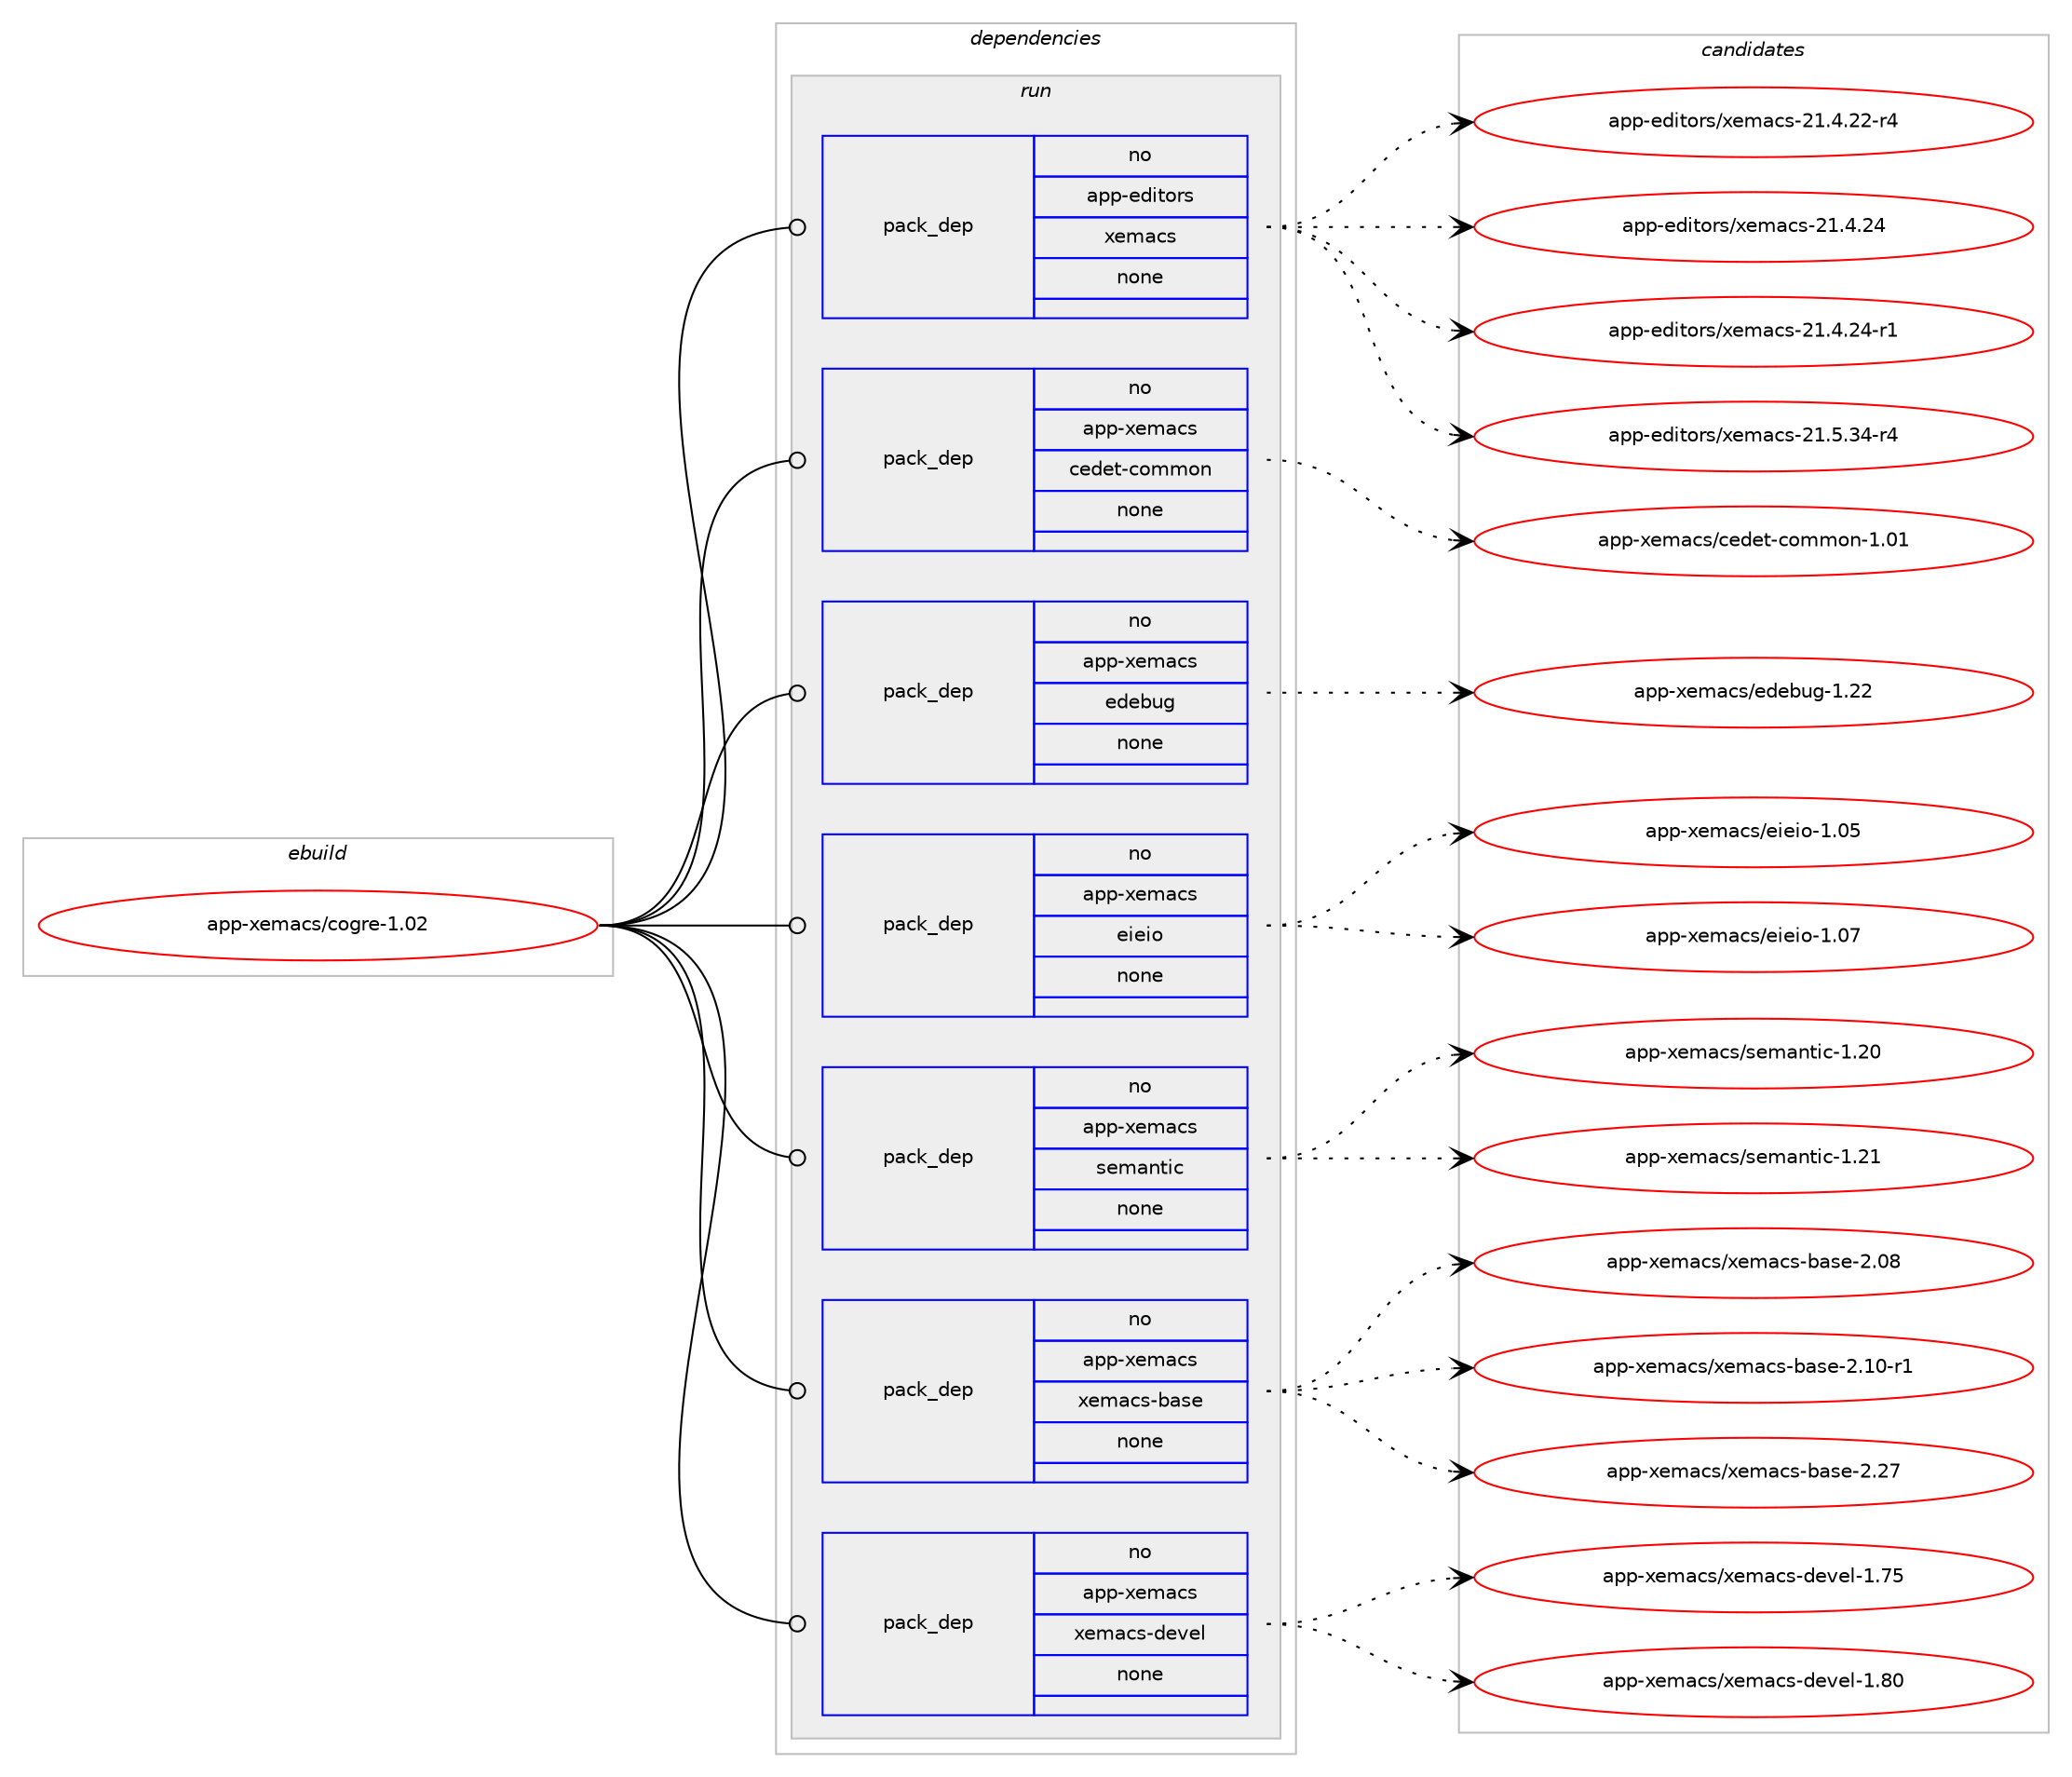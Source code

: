digraph prolog {

# *************
# Graph options
# *************

newrank=true;
concentrate=true;
compound=true;
graph [rankdir=LR,fontname=Helvetica,fontsize=10,ranksep=1.5];#, ranksep=2.5, nodesep=0.2];
edge  [arrowhead=vee];
node  [fontname=Helvetica,fontsize=10];

# **********
# The ebuild
# **********

subgraph cluster_leftcol {
color=gray;
rank=same;
label=<<i>ebuild</i>>;
id [label="app-xemacs/cogre-1.02", color=red, width=4, href="../app-xemacs/cogre-1.02.svg"];
}

# ****************
# The dependencies
# ****************

subgraph cluster_midcol {
color=gray;
label=<<i>dependencies</i>>;
subgraph cluster_compile {
fillcolor="#eeeeee";
style=filled;
label=<<i>compile</i>>;
}
subgraph cluster_compileandrun {
fillcolor="#eeeeee";
style=filled;
label=<<i>compile and run</i>>;
}
subgraph cluster_run {
fillcolor="#eeeeee";
style=filled;
label=<<i>run</i>>;
subgraph pack46736 {
dependency63906 [label=<<TABLE BORDER="0" CELLBORDER="1" CELLSPACING="0" CELLPADDING="4" WIDTH="220"><TR><TD ROWSPAN="6" CELLPADDING="30">pack_dep</TD></TR><TR><TD WIDTH="110">no</TD></TR><TR><TD>app-editors</TD></TR><TR><TD>xemacs</TD></TR><TR><TD>none</TD></TR><TR><TD></TD></TR></TABLE>>, shape=none, color=blue];
}
id:e -> dependency63906:w [weight=20,style="solid",arrowhead="odot"];
subgraph pack46737 {
dependency63907 [label=<<TABLE BORDER="0" CELLBORDER="1" CELLSPACING="0" CELLPADDING="4" WIDTH="220"><TR><TD ROWSPAN="6" CELLPADDING="30">pack_dep</TD></TR><TR><TD WIDTH="110">no</TD></TR><TR><TD>app-xemacs</TD></TR><TR><TD>cedet-common</TD></TR><TR><TD>none</TD></TR><TR><TD></TD></TR></TABLE>>, shape=none, color=blue];
}
id:e -> dependency63907:w [weight=20,style="solid",arrowhead="odot"];
subgraph pack46738 {
dependency63908 [label=<<TABLE BORDER="0" CELLBORDER="1" CELLSPACING="0" CELLPADDING="4" WIDTH="220"><TR><TD ROWSPAN="6" CELLPADDING="30">pack_dep</TD></TR><TR><TD WIDTH="110">no</TD></TR><TR><TD>app-xemacs</TD></TR><TR><TD>edebug</TD></TR><TR><TD>none</TD></TR><TR><TD></TD></TR></TABLE>>, shape=none, color=blue];
}
id:e -> dependency63908:w [weight=20,style="solid",arrowhead="odot"];
subgraph pack46739 {
dependency63909 [label=<<TABLE BORDER="0" CELLBORDER="1" CELLSPACING="0" CELLPADDING="4" WIDTH="220"><TR><TD ROWSPAN="6" CELLPADDING="30">pack_dep</TD></TR><TR><TD WIDTH="110">no</TD></TR><TR><TD>app-xemacs</TD></TR><TR><TD>eieio</TD></TR><TR><TD>none</TD></TR><TR><TD></TD></TR></TABLE>>, shape=none, color=blue];
}
id:e -> dependency63909:w [weight=20,style="solid",arrowhead="odot"];
subgraph pack46740 {
dependency63910 [label=<<TABLE BORDER="0" CELLBORDER="1" CELLSPACING="0" CELLPADDING="4" WIDTH="220"><TR><TD ROWSPAN="6" CELLPADDING="30">pack_dep</TD></TR><TR><TD WIDTH="110">no</TD></TR><TR><TD>app-xemacs</TD></TR><TR><TD>semantic</TD></TR><TR><TD>none</TD></TR><TR><TD></TD></TR></TABLE>>, shape=none, color=blue];
}
id:e -> dependency63910:w [weight=20,style="solid",arrowhead="odot"];
subgraph pack46741 {
dependency63911 [label=<<TABLE BORDER="0" CELLBORDER="1" CELLSPACING="0" CELLPADDING="4" WIDTH="220"><TR><TD ROWSPAN="6" CELLPADDING="30">pack_dep</TD></TR><TR><TD WIDTH="110">no</TD></TR><TR><TD>app-xemacs</TD></TR><TR><TD>xemacs-base</TD></TR><TR><TD>none</TD></TR><TR><TD></TD></TR></TABLE>>, shape=none, color=blue];
}
id:e -> dependency63911:w [weight=20,style="solid",arrowhead="odot"];
subgraph pack46742 {
dependency63912 [label=<<TABLE BORDER="0" CELLBORDER="1" CELLSPACING="0" CELLPADDING="4" WIDTH="220"><TR><TD ROWSPAN="6" CELLPADDING="30">pack_dep</TD></TR><TR><TD WIDTH="110">no</TD></TR><TR><TD>app-xemacs</TD></TR><TR><TD>xemacs-devel</TD></TR><TR><TD>none</TD></TR><TR><TD></TD></TR></TABLE>>, shape=none, color=blue];
}
id:e -> dependency63912:w [weight=20,style="solid",arrowhead="odot"];
}
}

# **************
# The candidates
# **************

subgraph cluster_choices {
rank=same;
color=gray;
label=<<i>candidates</i>>;

subgraph choice46736 {
color=black;
nodesep=1;
choice971121124510110010511611111411547120101109979911545504946524650504511452 [label="app-editors/xemacs-21.4.22-r4", color=red, width=4,href="../app-editors/xemacs-21.4.22-r4.svg"];
choice97112112451011001051161111141154712010110997991154550494652465052 [label="app-editors/xemacs-21.4.24", color=red, width=4,href="../app-editors/xemacs-21.4.24.svg"];
choice971121124510110010511611111411547120101109979911545504946524650524511449 [label="app-editors/xemacs-21.4.24-r1", color=red, width=4,href="../app-editors/xemacs-21.4.24-r1.svg"];
choice971121124510110010511611111411547120101109979911545504946534651524511452 [label="app-editors/xemacs-21.5.34-r4", color=red, width=4,href="../app-editors/xemacs-21.5.34-r4.svg"];
dependency63906:e -> choice971121124510110010511611111411547120101109979911545504946524650504511452:w [style=dotted,weight="100"];
dependency63906:e -> choice97112112451011001051161111141154712010110997991154550494652465052:w [style=dotted,weight="100"];
dependency63906:e -> choice971121124510110010511611111411547120101109979911545504946524650524511449:w [style=dotted,weight="100"];
dependency63906:e -> choice971121124510110010511611111411547120101109979911545504946534651524511452:w [style=dotted,weight="100"];
}
subgraph choice46737 {
color=black;
nodesep=1;
choice97112112451201011099799115479910110010111645991111091091111104549464849 [label="app-xemacs/cedet-common-1.01", color=red, width=4,href="../app-xemacs/cedet-common-1.01.svg"];
dependency63907:e -> choice97112112451201011099799115479910110010111645991111091091111104549464849:w [style=dotted,weight="100"];
}
subgraph choice46738 {
color=black;
nodesep=1;
choice9711211245120101109979911547101100101981171034549465050 [label="app-xemacs/edebug-1.22", color=red, width=4,href="../app-xemacs/edebug-1.22.svg"];
dependency63908:e -> choice9711211245120101109979911547101100101981171034549465050:w [style=dotted,weight="100"];
}
subgraph choice46739 {
color=black;
nodesep=1;
choice97112112451201011099799115471011051011051114549464853 [label="app-xemacs/eieio-1.05", color=red, width=4,href="../app-xemacs/eieio-1.05.svg"];
choice97112112451201011099799115471011051011051114549464855 [label="app-xemacs/eieio-1.07", color=red, width=4,href="../app-xemacs/eieio-1.07.svg"];
dependency63909:e -> choice97112112451201011099799115471011051011051114549464853:w [style=dotted,weight="100"];
dependency63909:e -> choice97112112451201011099799115471011051011051114549464855:w [style=dotted,weight="100"];
}
subgraph choice46740 {
color=black;
nodesep=1;
choice971121124512010110997991154711510110997110116105994549465048 [label="app-xemacs/semantic-1.20", color=red, width=4,href="../app-xemacs/semantic-1.20.svg"];
choice971121124512010110997991154711510110997110116105994549465049 [label="app-xemacs/semantic-1.21", color=red, width=4,href="../app-xemacs/semantic-1.21.svg"];
dependency63910:e -> choice971121124512010110997991154711510110997110116105994549465048:w [style=dotted,weight="100"];
dependency63910:e -> choice971121124512010110997991154711510110997110116105994549465049:w [style=dotted,weight="100"];
}
subgraph choice46741 {
color=black;
nodesep=1;
choice971121124512010110997991154712010110997991154598971151014550464856 [label="app-xemacs/xemacs-base-2.08", color=red, width=4,href="../app-xemacs/xemacs-base-2.08.svg"];
choice9711211245120101109979911547120101109979911545989711510145504649484511449 [label="app-xemacs/xemacs-base-2.10-r1", color=red, width=4,href="../app-xemacs/xemacs-base-2.10-r1.svg"];
choice971121124512010110997991154712010110997991154598971151014550465055 [label="app-xemacs/xemacs-base-2.27", color=red, width=4,href="../app-xemacs/xemacs-base-2.27.svg"];
dependency63911:e -> choice971121124512010110997991154712010110997991154598971151014550464856:w [style=dotted,weight="100"];
dependency63911:e -> choice9711211245120101109979911547120101109979911545989711510145504649484511449:w [style=dotted,weight="100"];
dependency63911:e -> choice971121124512010110997991154712010110997991154598971151014550465055:w [style=dotted,weight="100"];
}
subgraph choice46742 {
color=black;
nodesep=1;
choice97112112451201011099799115471201011099799115451001011181011084549465553 [label="app-xemacs/xemacs-devel-1.75", color=red, width=4,href="../app-xemacs/xemacs-devel-1.75.svg"];
choice97112112451201011099799115471201011099799115451001011181011084549465648 [label="app-xemacs/xemacs-devel-1.80", color=red, width=4,href="../app-xemacs/xemacs-devel-1.80.svg"];
dependency63912:e -> choice97112112451201011099799115471201011099799115451001011181011084549465553:w [style=dotted,weight="100"];
dependency63912:e -> choice97112112451201011099799115471201011099799115451001011181011084549465648:w [style=dotted,weight="100"];
}
}

}
